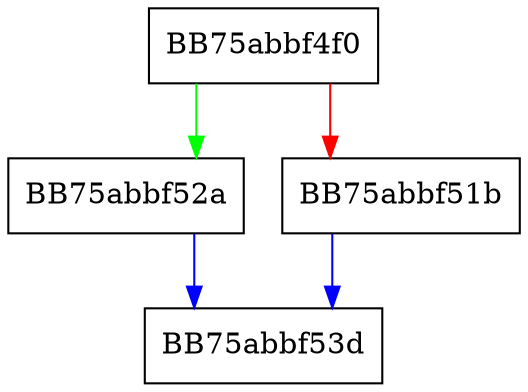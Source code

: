 digraph SSE_psllw_NQ {
  node [shape="box"];
  graph [splines=ortho];
  BB75abbf4f0 -> BB75abbf52a [color="green"];
  BB75abbf4f0 -> BB75abbf51b [color="red"];
  BB75abbf51b -> BB75abbf53d [color="blue"];
  BB75abbf52a -> BB75abbf53d [color="blue"];
}